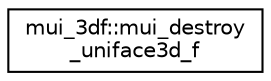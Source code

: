 digraph "Graphical Class Hierarchy"
{
 // LATEX_PDF_SIZE
  edge [fontname="Helvetica",fontsize="10",labelfontname="Helvetica",labelfontsize="10"];
  node [fontname="Helvetica",fontsize="10",shape=record];
  rankdir="LR";
  Node0 [label="mui_3df::mui_destroy\l_uniface3d_f",height=0.2,width=0.4,color="black", fillcolor="white", style="filled",URL="$interfacemui__3df_1_1mui__destroy__uniface3d__f.html",tooltip=" "];
}
